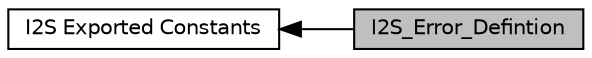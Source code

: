 digraph "I2S_Error_Defintion"
{
  edge [fontname="Helvetica",fontsize="10",labelfontname="Helvetica",labelfontsize="10"];
  node [fontname="Helvetica",fontsize="10",shape=record];
  rankdir=LR;
  Node0 [label="I2S_Error_Defintion",height=0.2,width=0.4,color="black", fillcolor="grey75", style="filled", fontcolor="black"];
  Node1 [label="I2S Exported Constants",height=0.2,width=0.4,color="black", fillcolor="white", style="filled",URL="$group___i2_s___exported___constants.html"];
  Node1->Node0 [shape=plaintext, dir="back", style="solid"];
}
